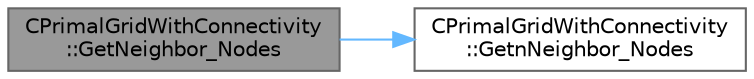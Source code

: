 digraph "CPrimalGridWithConnectivity::GetNeighbor_Nodes"
{
 // LATEX_PDF_SIZE
  bgcolor="transparent";
  edge [fontname=Helvetica,fontsize=10,labelfontname=Helvetica,labelfontsize=10];
  node [fontname=Helvetica,fontsize=10,shape=box,height=0.2,width=0.4];
  rankdir="LR";
  Node1 [id="Node000001",label="CPrimalGridWithConnectivity\l::GetNeighbor_Nodes",height=0.2,width=0.4,color="gray40", fillcolor="grey60", style="filled", fontcolor="black",tooltip="Get neighbor nodes of a node."];
  Node1 -> Node2 [id="edge1_Node000001_Node000002",color="steelblue1",style="solid",tooltip=" "];
  Node2 [id="Node000002",label="CPrimalGridWithConnectivity\l::GetnNeighbor_Nodes",height=0.2,width=0.4,color="grey40", fillcolor="white", style="filled",URL="$classCPrimalGridWithConnectivity.html#acb2bc4cbe899c2d1a2c3b45ff41a1d12",tooltip="Get number of neighbor nodes of a node."];
}
